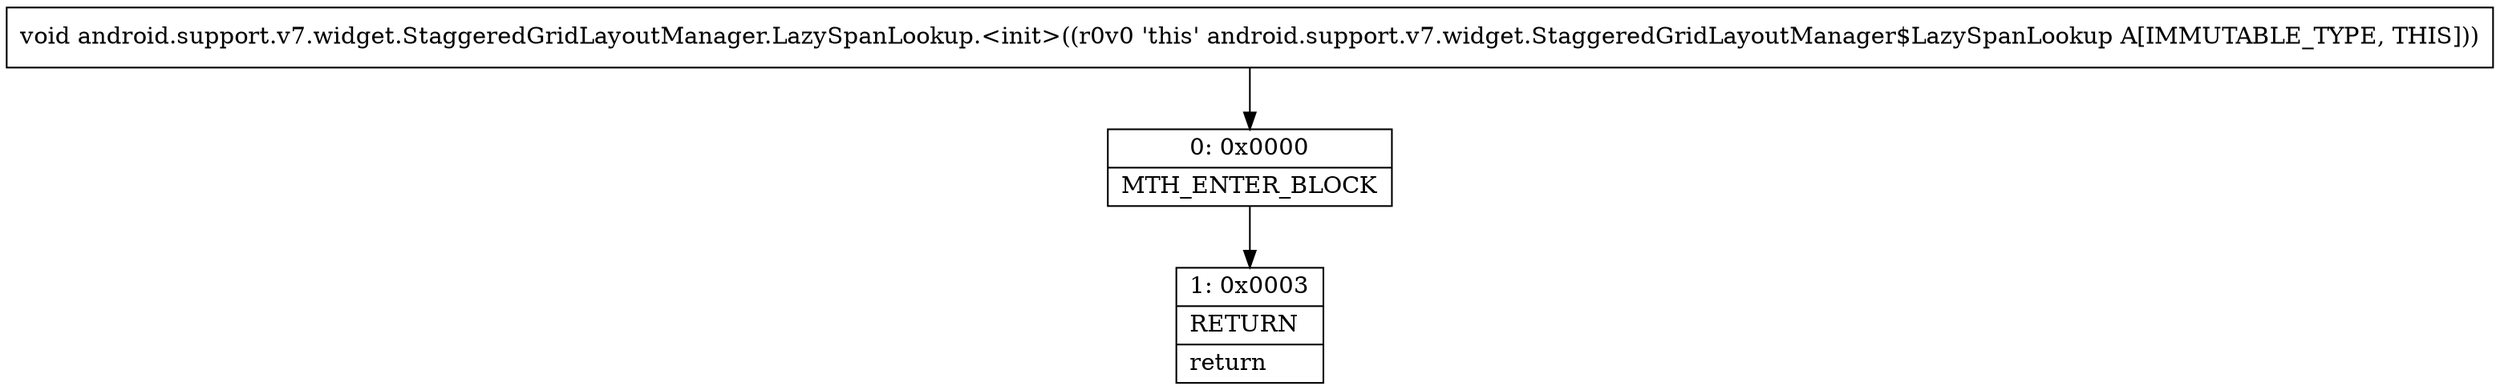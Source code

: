 digraph "CFG forandroid.support.v7.widget.StaggeredGridLayoutManager.LazySpanLookup.\<init\>()V" {
Node_0 [shape=record,label="{0\:\ 0x0000|MTH_ENTER_BLOCK\l}"];
Node_1 [shape=record,label="{1\:\ 0x0003|RETURN\l|return\l}"];
MethodNode[shape=record,label="{void android.support.v7.widget.StaggeredGridLayoutManager.LazySpanLookup.\<init\>((r0v0 'this' android.support.v7.widget.StaggeredGridLayoutManager$LazySpanLookup A[IMMUTABLE_TYPE, THIS])) }"];
MethodNode -> Node_0;
Node_0 -> Node_1;
}

